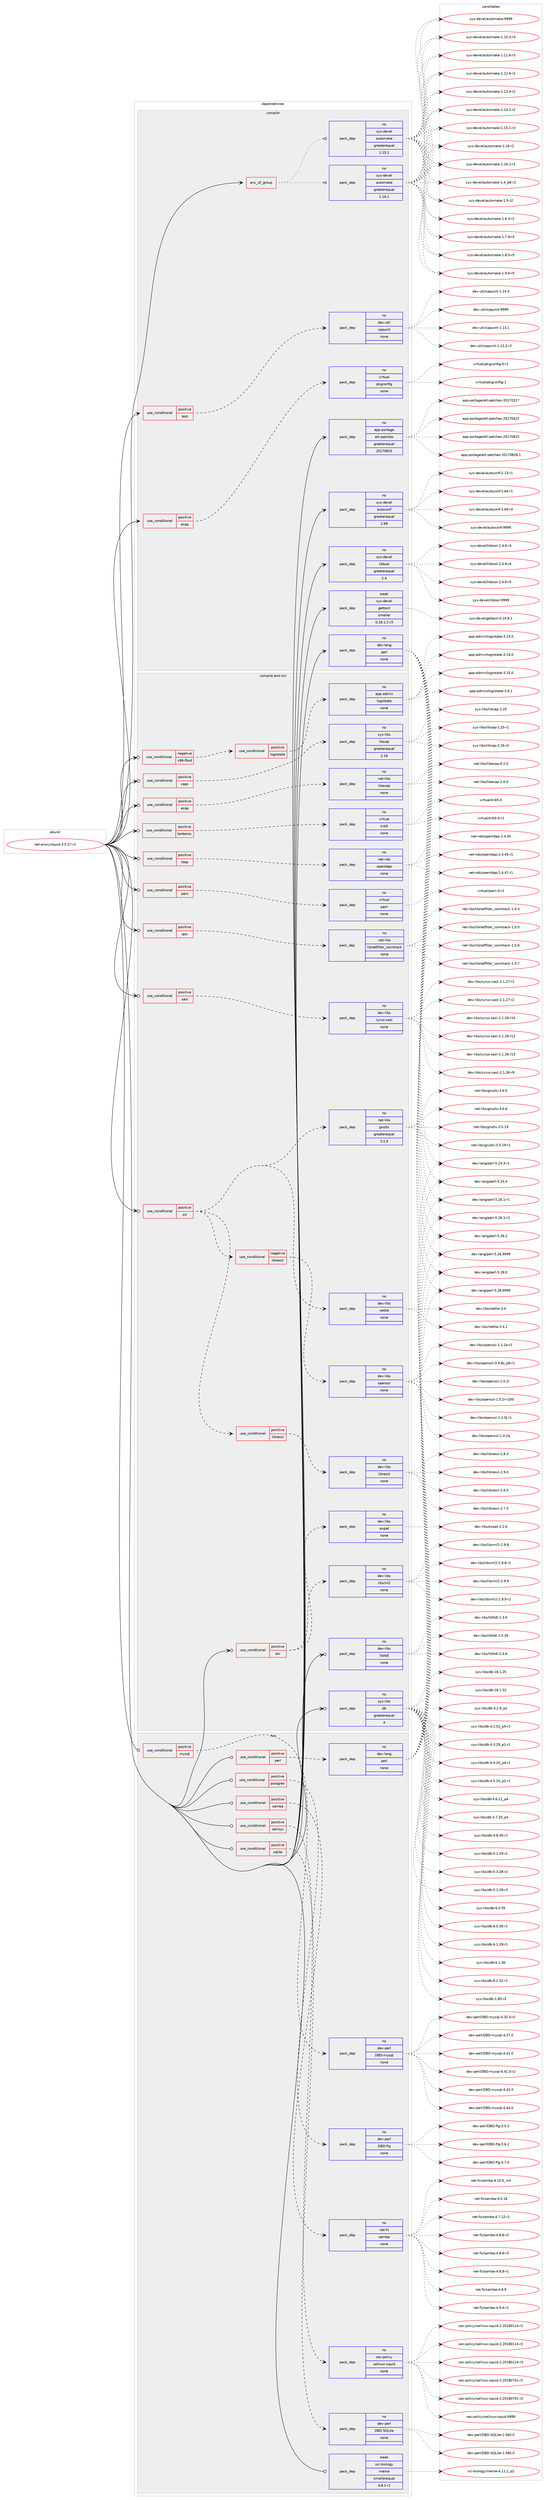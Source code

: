 digraph prolog {

# *************
# Graph options
# *************

newrank=true;
concentrate=true;
compound=true;
graph [rankdir=LR,fontname=Helvetica,fontsize=10,ranksep=1.5];#, ranksep=2.5, nodesep=0.2];
edge  [arrowhead=vee];
node  [fontname=Helvetica,fontsize=10];

# **********
# The ebuild
# **********

subgraph cluster_leftcol {
color=gray;
rank=same;
label=<<i>ebuild</i>>;
id [label="net-proxy/squid-3.5.27-r1", color=red, width=4, href="../net-proxy/squid-3.5.27-r1.svg"];
}

# ****************
# The dependencies
# ****************

subgraph cluster_midcol {
color=gray;
label=<<i>dependencies</i>>;
subgraph cluster_compile {
fillcolor="#eeeeee";
style=filled;
label=<<i>compile</i>>;
subgraph any26600 {
dependency1677830 [label=<<TABLE BORDER="0" CELLBORDER="1" CELLSPACING="0" CELLPADDING="4"><TR><TD CELLPADDING="10">any_of_group</TD></TR></TABLE>>, shape=none, color=red];subgraph pack1199814 {
dependency1677831 [label=<<TABLE BORDER="0" CELLBORDER="1" CELLSPACING="0" CELLPADDING="4" WIDTH="220"><TR><TD ROWSPAN="6" CELLPADDING="30">pack_dep</TD></TR><TR><TD WIDTH="110">no</TD></TR><TR><TD>sys-devel</TD></TR><TR><TD>automake</TD></TR><TR><TD>greaterequal</TD></TR><TR><TD>1.16.1</TD></TR></TABLE>>, shape=none, color=blue];
}
dependency1677830:e -> dependency1677831:w [weight=20,style="dotted",arrowhead="oinv"];
subgraph pack1199815 {
dependency1677832 [label=<<TABLE BORDER="0" CELLBORDER="1" CELLSPACING="0" CELLPADDING="4" WIDTH="220"><TR><TD ROWSPAN="6" CELLPADDING="30">pack_dep</TD></TR><TR><TD WIDTH="110">no</TD></TR><TR><TD>sys-devel</TD></TR><TR><TD>automake</TD></TR><TR><TD>greaterequal</TD></TR><TR><TD>1.15.1</TD></TR></TABLE>>, shape=none, color=blue];
}
dependency1677830:e -> dependency1677832:w [weight=20,style="dotted",arrowhead="oinv"];
}
id:e -> dependency1677830:w [weight=20,style="solid",arrowhead="vee"];
subgraph cond450583 {
dependency1677833 [label=<<TABLE BORDER="0" CELLBORDER="1" CELLSPACING="0" CELLPADDING="4"><TR><TD ROWSPAN="3" CELLPADDING="10">use_conditional</TD></TR><TR><TD>positive</TD></TR><TR><TD>ecap</TD></TR></TABLE>>, shape=none, color=red];
subgraph pack1199816 {
dependency1677834 [label=<<TABLE BORDER="0" CELLBORDER="1" CELLSPACING="0" CELLPADDING="4" WIDTH="220"><TR><TD ROWSPAN="6" CELLPADDING="30">pack_dep</TD></TR><TR><TD WIDTH="110">no</TD></TR><TR><TD>virtual</TD></TR><TR><TD>pkgconfig</TD></TR><TR><TD>none</TD></TR><TR><TD></TD></TR></TABLE>>, shape=none, color=blue];
}
dependency1677833:e -> dependency1677834:w [weight=20,style="dashed",arrowhead="vee"];
}
id:e -> dependency1677833:w [weight=20,style="solid",arrowhead="vee"];
subgraph cond450584 {
dependency1677835 [label=<<TABLE BORDER="0" CELLBORDER="1" CELLSPACING="0" CELLPADDING="4"><TR><TD ROWSPAN="3" CELLPADDING="10">use_conditional</TD></TR><TR><TD>positive</TD></TR><TR><TD>test</TD></TR></TABLE>>, shape=none, color=red];
subgraph pack1199817 {
dependency1677836 [label=<<TABLE BORDER="0" CELLBORDER="1" CELLSPACING="0" CELLPADDING="4" WIDTH="220"><TR><TD ROWSPAN="6" CELLPADDING="30">pack_dep</TD></TR><TR><TD WIDTH="110">no</TD></TR><TR><TD>dev-util</TD></TR><TR><TD>cppunit</TD></TR><TR><TD>none</TD></TR><TR><TD></TD></TR></TABLE>>, shape=none, color=blue];
}
dependency1677835:e -> dependency1677836:w [weight=20,style="dashed",arrowhead="vee"];
}
id:e -> dependency1677835:w [weight=20,style="solid",arrowhead="vee"];
subgraph pack1199818 {
dependency1677837 [label=<<TABLE BORDER="0" CELLBORDER="1" CELLSPACING="0" CELLPADDING="4" WIDTH="220"><TR><TD ROWSPAN="6" CELLPADDING="30">pack_dep</TD></TR><TR><TD WIDTH="110">no</TD></TR><TR><TD>app-portage</TD></TR><TR><TD>elt-patches</TD></TR><TR><TD>greaterequal</TD></TR><TR><TD>20170815</TD></TR></TABLE>>, shape=none, color=blue];
}
id:e -> dependency1677837:w [weight=20,style="solid",arrowhead="vee"];
subgraph pack1199819 {
dependency1677838 [label=<<TABLE BORDER="0" CELLBORDER="1" CELLSPACING="0" CELLPADDING="4" WIDTH="220"><TR><TD ROWSPAN="6" CELLPADDING="30">pack_dep</TD></TR><TR><TD WIDTH="110">no</TD></TR><TR><TD>dev-lang</TD></TR><TR><TD>perl</TD></TR><TR><TD>none</TD></TR><TR><TD></TD></TR></TABLE>>, shape=none, color=blue];
}
id:e -> dependency1677838:w [weight=20,style="solid",arrowhead="vee"];
subgraph pack1199820 {
dependency1677839 [label=<<TABLE BORDER="0" CELLBORDER="1" CELLSPACING="0" CELLPADDING="4" WIDTH="220"><TR><TD ROWSPAN="6" CELLPADDING="30">pack_dep</TD></TR><TR><TD WIDTH="110">no</TD></TR><TR><TD>sys-devel</TD></TR><TR><TD>autoconf</TD></TR><TR><TD>greaterequal</TD></TR><TR><TD>2.69</TD></TR></TABLE>>, shape=none, color=blue];
}
id:e -> dependency1677839:w [weight=20,style="solid",arrowhead="vee"];
subgraph pack1199821 {
dependency1677840 [label=<<TABLE BORDER="0" CELLBORDER="1" CELLSPACING="0" CELLPADDING="4" WIDTH="220"><TR><TD ROWSPAN="6" CELLPADDING="30">pack_dep</TD></TR><TR><TD WIDTH="110">no</TD></TR><TR><TD>sys-devel</TD></TR><TR><TD>libtool</TD></TR><TR><TD>greaterequal</TD></TR><TR><TD>2.4</TD></TR></TABLE>>, shape=none, color=blue];
}
id:e -> dependency1677840:w [weight=20,style="solid",arrowhead="vee"];
subgraph pack1199822 {
dependency1677841 [label=<<TABLE BORDER="0" CELLBORDER="1" CELLSPACING="0" CELLPADDING="4" WIDTH="220"><TR><TD ROWSPAN="6" CELLPADDING="30">pack_dep</TD></TR><TR><TD WIDTH="110">weak</TD></TR><TR><TD>sys-devel</TD></TR><TR><TD>gettext</TD></TR><TR><TD>smaller</TD></TR><TR><TD>0.18.1.1-r3</TD></TR></TABLE>>, shape=none, color=blue];
}
id:e -> dependency1677841:w [weight=20,style="solid",arrowhead="vee"];
}
subgraph cluster_compileandrun {
fillcolor="#eeeeee";
style=filled;
label=<<i>compile and run</i>>;
subgraph cond450585 {
dependency1677842 [label=<<TABLE BORDER="0" CELLBORDER="1" CELLSPACING="0" CELLPADDING="4"><TR><TD ROWSPAN="3" CELLPADDING="10">use_conditional</TD></TR><TR><TD>negative</TD></TR><TR><TD>x86-fbsd</TD></TR></TABLE>>, shape=none, color=red];
subgraph cond450586 {
dependency1677843 [label=<<TABLE BORDER="0" CELLBORDER="1" CELLSPACING="0" CELLPADDING="4"><TR><TD ROWSPAN="3" CELLPADDING="10">use_conditional</TD></TR><TR><TD>positive</TD></TR><TR><TD>logrotate</TD></TR></TABLE>>, shape=none, color=red];
subgraph pack1199823 {
dependency1677844 [label=<<TABLE BORDER="0" CELLBORDER="1" CELLSPACING="0" CELLPADDING="4" WIDTH="220"><TR><TD ROWSPAN="6" CELLPADDING="30">pack_dep</TD></TR><TR><TD WIDTH="110">no</TD></TR><TR><TD>app-admin</TD></TR><TR><TD>logrotate</TD></TR><TR><TD>none</TD></TR><TR><TD></TD></TR></TABLE>>, shape=none, color=blue];
}
dependency1677843:e -> dependency1677844:w [weight=20,style="dashed",arrowhead="vee"];
}
dependency1677842:e -> dependency1677843:w [weight=20,style="dashed",arrowhead="vee"];
}
id:e -> dependency1677842:w [weight=20,style="solid",arrowhead="odotvee"];
subgraph cond450587 {
dependency1677845 [label=<<TABLE BORDER="0" CELLBORDER="1" CELLSPACING="0" CELLPADDING="4"><TR><TD ROWSPAN="3" CELLPADDING="10">use_conditional</TD></TR><TR><TD>positive</TD></TR><TR><TD>caps</TD></TR></TABLE>>, shape=none, color=red];
subgraph pack1199824 {
dependency1677846 [label=<<TABLE BORDER="0" CELLBORDER="1" CELLSPACING="0" CELLPADDING="4" WIDTH="220"><TR><TD ROWSPAN="6" CELLPADDING="30">pack_dep</TD></TR><TR><TD WIDTH="110">no</TD></TR><TR><TD>sys-libs</TD></TR><TR><TD>libcap</TD></TR><TR><TD>greaterequal</TD></TR><TR><TD>2.16</TD></TR></TABLE>>, shape=none, color=blue];
}
dependency1677845:e -> dependency1677846:w [weight=20,style="dashed",arrowhead="vee"];
}
id:e -> dependency1677845:w [weight=20,style="solid",arrowhead="odotvee"];
subgraph cond450588 {
dependency1677847 [label=<<TABLE BORDER="0" CELLBORDER="1" CELLSPACING="0" CELLPADDING="4"><TR><TD ROWSPAN="3" CELLPADDING="10">use_conditional</TD></TR><TR><TD>positive</TD></TR><TR><TD>ecap</TD></TR></TABLE>>, shape=none, color=red];
subgraph pack1199825 {
dependency1677848 [label=<<TABLE BORDER="0" CELLBORDER="1" CELLSPACING="0" CELLPADDING="4" WIDTH="220"><TR><TD ROWSPAN="6" CELLPADDING="30">pack_dep</TD></TR><TR><TD WIDTH="110">no</TD></TR><TR><TD>net-libs</TD></TR><TR><TD>libecap</TD></TR><TR><TD>none</TD></TR><TR><TD></TD></TR></TABLE>>, shape=none, color=blue];
}
dependency1677847:e -> dependency1677848:w [weight=20,style="dashed",arrowhead="vee"];
}
id:e -> dependency1677847:w [weight=20,style="solid",arrowhead="odotvee"];
subgraph cond450589 {
dependency1677849 [label=<<TABLE BORDER="0" CELLBORDER="1" CELLSPACING="0" CELLPADDING="4"><TR><TD ROWSPAN="3" CELLPADDING="10">use_conditional</TD></TR><TR><TD>positive</TD></TR><TR><TD>esi</TD></TR></TABLE>>, shape=none, color=red];
subgraph pack1199826 {
dependency1677850 [label=<<TABLE BORDER="0" CELLBORDER="1" CELLSPACING="0" CELLPADDING="4" WIDTH="220"><TR><TD ROWSPAN="6" CELLPADDING="30">pack_dep</TD></TR><TR><TD WIDTH="110">no</TD></TR><TR><TD>dev-libs</TD></TR><TR><TD>expat</TD></TR><TR><TD>none</TD></TR><TR><TD></TD></TR></TABLE>>, shape=none, color=blue];
}
dependency1677849:e -> dependency1677850:w [weight=20,style="dashed",arrowhead="vee"];
subgraph pack1199827 {
dependency1677851 [label=<<TABLE BORDER="0" CELLBORDER="1" CELLSPACING="0" CELLPADDING="4" WIDTH="220"><TR><TD ROWSPAN="6" CELLPADDING="30">pack_dep</TD></TR><TR><TD WIDTH="110">no</TD></TR><TR><TD>dev-libs</TD></TR><TR><TD>libxml2</TD></TR><TR><TD>none</TD></TR><TR><TD></TD></TR></TABLE>>, shape=none, color=blue];
}
dependency1677849:e -> dependency1677851:w [weight=20,style="dashed",arrowhead="vee"];
}
id:e -> dependency1677849:w [weight=20,style="solid",arrowhead="odotvee"];
subgraph cond450590 {
dependency1677852 [label=<<TABLE BORDER="0" CELLBORDER="1" CELLSPACING="0" CELLPADDING="4"><TR><TD ROWSPAN="3" CELLPADDING="10">use_conditional</TD></TR><TR><TD>positive</TD></TR><TR><TD>kerberos</TD></TR></TABLE>>, shape=none, color=red];
subgraph pack1199828 {
dependency1677853 [label=<<TABLE BORDER="0" CELLBORDER="1" CELLSPACING="0" CELLPADDING="4" WIDTH="220"><TR><TD ROWSPAN="6" CELLPADDING="30">pack_dep</TD></TR><TR><TD WIDTH="110">no</TD></TR><TR><TD>virtual</TD></TR><TR><TD>krb5</TD></TR><TR><TD>none</TD></TR><TR><TD></TD></TR></TABLE>>, shape=none, color=blue];
}
dependency1677852:e -> dependency1677853:w [weight=20,style="dashed",arrowhead="vee"];
}
id:e -> dependency1677852:w [weight=20,style="solid",arrowhead="odotvee"];
subgraph cond450591 {
dependency1677854 [label=<<TABLE BORDER="0" CELLBORDER="1" CELLSPACING="0" CELLPADDING="4"><TR><TD ROWSPAN="3" CELLPADDING="10">use_conditional</TD></TR><TR><TD>positive</TD></TR><TR><TD>ldap</TD></TR></TABLE>>, shape=none, color=red];
subgraph pack1199829 {
dependency1677855 [label=<<TABLE BORDER="0" CELLBORDER="1" CELLSPACING="0" CELLPADDING="4" WIDTH="220"><TR><TD ROWSPAN="6" CELLPADDING="30">pack_dep</TD></TR><TR><TD WIDTH="110">no</TD></TR><TR><TD>net-nds</TD></TR><TR><TD>openldap</TD></TR><TR><TD>none</TD></TR><TR><TD></TD></TR></TABLE>>, shape=none, color=blue];
}
dependency1677854:e -> dependency1677855:w [weight=20,style="dashed",arrowhead="vee"];
}
id:e -> dependency1677854:w [weight=20,style="solid",arrowhead="odotvee"];
subgraph cond450592 {
dependency1677856 [label=<<TABLE BORDER="0" CELLBORDER="1" CELLSPACING="0" CELLPADDING="4"><TR><TD ROWSPAN="3" CELLPADDING="10">use_conditional</TD></TR><TR><TD>positive</TD></TR><TR><TD>pam</TD></TR></TABLE>>, shape=none, color=red];
subgraph pack1199830 {
dependency1677857 [label=<<TABLE BORDER="0" CELLBORDER="1" CELLSPACING="0" CELLPADDING="4" WIDTH="220"><TR><TD ROWSPAN="6" CELLPADDING="30">pack_dep</TD></TR><TR><TD WIDTH="110">no</TD></TR><TR><TD>virtual</TD></TR><TR><TD>pam</TD></TR><TR><TD>none</TD></TR><TR><TD></TD></TR></TABLE>>, shape=none, color=blue];
}
dependency1677856:e -> dependency1677857:w [weight=20,style="dashed",arrowhead="vee"];
}
id:e -> dependency1677856:w [weight=20,style="solid",arrowhead="odotvee"];
subgraph cond450593 {
dependency1677858 [label=<<TABLE BORDER="0" CELLBORDER="1" CELLSPACING="0" CELLPADDING="4"><TR><TD ROWSPAN="3" CELLPADDING="10">use_conditional</TD></TR><TR><TD>positive</TD></TR><TR><TD>qos</TD></TR></TABLE>>, shape=none, color=red];
subgraph pack1199831 {
dependency1677859 [label=<<TABLE BORDER="0" CELLBORDER="1" CELLSPACING="0" CELLPADDING="4" WIDTH="220"><TR><TD ROWSPAN="6" CELLPADDING="30">pack_dep</TD></TR><TR><TD WIDTH="110">no</TD></TR><TR><TD>net-libs</TD></TR><TR><TD>libnetfilter_conntrack</TD></TR><TR><TD>none</TD></TR><TR><TD></TD></TR></TABLE>>, shape=none, color=blue];
}
dependency1677858:e -> dependency1677859:w [weight=20,style="dashed",arrowhead="vee"];
}
id:e -> dependency1677858:w [weight=20,style="solid",arrowhead="odotvee"];
subgraph cond450594 {
dependency1677860 [label=<<TABLE BORDER="0" CELLBORDER="1" CELLSPACING="0" CELLPADDING="4"><TR><TD ROWSPAN="3" CELLPADDING="10">use_conditional</TD></TR><TR><TD>positive</TD></TR><TR><TD>sasl</TD></TR></TABLE>>, shape=none, color=red];
subgraph pack1199832 {
dependency1677861 [label=<<TABLE BORDER="0" CELLBORDER="1" CELLSPACING="0" CELLPADDING="4" WIDTH="220"><TR><TD ROWSPAN="6" CELLPADDING="30">pack_dep</TD></TR><TR><TD WIDTH="110">no</TD></TR><TR><TD>dev-libs</TD></TR><TR><TD>cyrus-sasl</TD></TR><TR><TD>none</TD></TR><TR><TD></TD></TR></TABLE>>, shape=none, color=blue];
}
dependency1677860:e -> dependency1677861:w [weight=20,style="dashed",arrowhead="vee"];
}
id:e -> dependency1677860:w [weight=20,style="solid",arrowhead="odotvee"];
subgraph cond450595 {
dependency1677862 [label=<<TABLE BORDER="0" CELLBORDER="1" CELLSPACING="0" CELLPADDING="4"><TR><TD ROWSPAN="3" CELLPADDING="10">use_conditional</TD></TR><TR><TD>positive</TD></TR><TR><TD>ssl</TD></TR></TABLE>>, shape=none, color=red];
subgraph cond450596 {
dependency1677863 [label=<<TABLE BORDER="0" CELLBORDER="1" CELLSPACING="0" CELLPADDING="4"><TR><TD ROWSPAN="3" CELLPADDING="10">use_conditional</TD></TR><TR><TD>positive</TD></TR><TR><TD>libressl</TD></TR></TABLE>>, shape=none, color=red];
subgraph pack1199833 {
dependency1677864 [label=<<TABLE BORDER="0" CELLBORDER="1" CELLSPACING="0" CELLPADDING="4" WIDTH="220"><TR><TD ROWSPAN="6" CELLPADDING="30">pack_dep</TD></TR><TR><TD WIDTH="110">no</TD></TR><TR><TD>dev-libs</TD></TR><TR><TD>libressl</TD></TR><TR><TD>none</TD></TR><TR><TD></TD></TR></TABLE>>, shape=none, color=blue];
}
dependency1677863:e -> dependency1677864:w [weight=20,style="dashed",arrowhead="vee"];
}
dependency1677862:e -> dependency1677863:w [weight=20,style="dashed",arrowhead="vee"];
subgraph cond450597 {
dependency1677865 [label=<<TABLE BORDER="0" CELLBORDER="1" CELLSPACING="0" CELLPADDING="4"><TR><TD ROWSPAN="3" CELLPADDING="10">use_conditional</TD></TR><TR><TD>negative</TD></TR><TR><TD>libressl</TD></TR></TABLE>>, shape=none, color=red];
subgraph pack1199834 {
dependency1677866 [label=<<TABLE BORDER="0" CELLBORDER="1" CELLSPACING="0" CELLPADDING="4" WIDTH="220"><TR><TD ROWSPAN="6" CELLPADDING="30">pack_dep</TD></TR><TR><TD WIDTH="110">no</TD></TR><TR><TD>dev-libs</TD></TR><TR><TD>openssl</TD></TR><TR><TD>none</TD></TR><TR><TD></TD></TR></TABLE>>, shape=none, color=blue];
}
dependency1677865:e -> dependency1677866:w [weight=20,style="dashed",arrowhead="vee"];
}
dependency1677862:e -> dependency1677865:w [weight=20,style="dashed",arrowhead="vee"];
subgraph pack1199835 {
dependency1677867 [label=<<TABLE BORDER="0" CELLBORDER="1" CELLSPACING="0" CELLPADDING="4" WIDTH="220"><TR><TD ROWSPAN="6" CELLPADDING="30">pack_dep</TD></TR><TR><TD WIDTH="110">no</TD></TR><TR><TD>dev-libs</TD></TR><TR><TD>nettle</TD></TR><TR><TD>none</TD></TR><TR><TD></TD></TR></TABLE>>, shape=none, color=blue];
}
dependency1677862:e -> dependency1677867:w [weight=20,style="dashed",arrowhead="vee"];
subgraph pack1199836 {
dependency1677868 [label=<<TABLE BORDER="0" CELLBORDER="1" CELLSPACING="0" CELLPADDING="4" WIDTH="220"><TR><TD ROWSPAN="6" CELLPADDING="30">pack_dep</TD></TR><TR><TD WIDTH="110">no</TD></TR><TR><TD>net-libs</TD></TR><TR><TD>gnutls</TD></TR><TR><TD>greaterequal</TD></TR><TR><TD>3.1.5</TD></TR></TABLE>>, shape=none, color=blue];
}
dependency1677862:e -> dependency1677868:w [weight=20,style="dashed",arrowhead="vee"];
}
id:e -> dependency1677862:w [weight=20,style="solid",arrowhead="odotvee"];
subgraph pack1199837 {
dependency1677869 [label=<<TABLE BORDER="0" CELLBORDER="1" CELLSPACING="0" CELLPADDING="4" WIDTH="220"><TR><TD ROWSPAN="6" CELLPADDING="30">pack_dep</TD></TR><TR><TD WIDTH="110">no</TD></TR><TR><TD>dev-libs</TD></TR><TR><TD>libltdl</TD></TR><TR><TD>none</TD></TR><TR><TD></TD></TR></TABLE>>, shape=none, color=blue];
}
id:e -> dependency1677869:w [weight=20,style="solid",arrowhead="odotvee"];
subgraph pack1199838 {
dependency1677870 [label=<<TABLE BORDER="0" CELLBORDER="1" CELLSPACING="0" CELLPADDING="4" WIDTH="220"><TR><TD ROWSPAN="6" CELLPADDING="30">pack_dep</TD></TR><TR><TD WIDTH="110">no</TD></TR><TR><TD>sys-libs</TD></TR><TR><TD>db</TD></TR><TR><TD>greaterequal</TD></TR><TR><TD>4</TD></TR></TABLE>>, shape=none, color=blue];
}
id:e -> dependency1677870:w [weight=20,style="solid",arrowhead="odotvee"];
}
subgraph cluster_run {
fillcolor="#eeeeee";
style=filled;
label=<<i>run</i>>;
subgraph cond450598 {
dependency1677871 [label=<<TABLE BORDER="0" CELLBORDER="1" CELLSPACING="0" CELLPADDING="4"><TR><TD ROWSPAN="3" CELLPADDING="10">use_conditional</TD></TR><TR><TD>positive</TD></TR><TR><TD>mysql</TD></TR></TABLE>>, shape=none, color=red];
subgraph pack1199839 {
dependency1677872 [label=<<TABLE BORDER="0" CELLBORDER="1" CELLSPACING="0" CELLPADDING="4" WIDTH="220"><TR><TD ROWSPAN="6" CELLPADDING="30">pack_dep</TD></TR><TR><TD WIDTH="110">no</TD></TR><TR><TD>dev-perl</TD></TR><TR><TD>DBD-mysql</TD></TR><TR><TD>none</TD></TR><TR><TD></TD></TR></TABLE>>, shape=none, color=blue];
}
dependency1677871:e -> dependency1677872:w [weight=20,style="dashed",arrowhead="vee"];
}
id:e -> dependency1677871:w [weight=20,style="solid",arrowhead="odot"];
subgraph cond450599 {
dependency1677873 [label=<<TABLE BORDER="0" CELLBORDER="1" CELLSPACING="0" CELLPADDING="4"><TR><TD ROWSPAN="3" CELLPADDING="10">use_conditional</TD></TR><TR><TD>positive</TD></TR><TR><TD>perl</TD></TR></TABLE>>, shape=none, color=red];
subgraph pack1199840 {
dependency1677874 [label=<<TABLE BORDER="0" CELLBORDER="1" CELLSPACING="0" CELLPADDING="4" WIDTH="220"><TR><TD ROWSPAN="6" CELLPADDING="30">pack_dep</TD></TR><TR><TD WIDTH="110">no</TD></TR><TR><TD>dev-lang</TD></TR><TR><TD>perl</TD></TR><TR><TD>none</TD></TR><TR><TD></TD></TR></TABLE>>, shape=none, color=blue];
}
dependency1677873:e -> dependency1677874:w [weight=20,style="dashed",arrowhead="vee"];
}
id:e -> dependency1677873:w [weight=20,style="solid",arrowhead="odot"];
subgraph cond450600 {
dependency1677875 [label=<<TABLE BORDER="0" CELLBORDER="1" CELLSPACING="0" CELLPADDING="4"><TR><TD ROWSPAN="3" CELLPADDING="10">use_conditional</TD></TR><TR><TD>positive</TD></TR><TR><TD>postgres</TD></TR></TABLE>>, shape=none, color=red];
subgraph pack1199841 {
dependency1677876 [label=<<TABLE BORDER="0" CELLBORDER="1" CELLSPACING="0" CELLPADDING="4" WIDTH="220"><TR><TD ROWSPAN="6" CELLPADDING="30">pack_dep</TD></TR><TR><TD WIDTH="110">no</TD></TR><TR><TD>dev-perl</TD></TR><TR><TD>DBD-Pg</TD></TR><TR><TD>none</TD></TR><TR><TD></TD></TR></TABLE>>, shape=none, color=blue];
}
dependency1677875:e -> dependency1677876:w [weight=20,style="dashed",arrowhead="vee"];
}
id:e -> dependency1677875:w [weight=20,style="solid",arrowhead="odot"];
subgraph cond450601 {
dependency1677877 [label=<<TABLE BORDER="0" CELLBORDER="1" CELLSPACING="0" CELLPADDING="4"><TR><TD ROWSPAN="3" CELLPADDING="10">use_conditional</TD></TR><TR><TD>positive</TD></TR><TR><TD>samba</TD></TR></TABLE>>, shape=none, color=red];
subgraph pack1199842 {
dependency1677878 [label=<<TABLE BORDER="0" CELLBORDER="1" CELLSPACING="0" CELLPADDING="4" WIDTH="220"><TR><TD ROWSPAN="6" CELLPADDING="30">pack_dep</TD></TR><TR><TD WIDTH="110">no</TD></TR><TR><TD>net-fs</TD></TR><TR><TD>samba</TD></TR><TR><TD>none</TD></TR><TR><TD></TD></TR></TABLE>>, shape=none, color=blue];
}
dependency1677877:e -> dependency1677878:w [weight=20,style="dashed",arrowhead="vee"];
}
id:e -> dependency1677877:w [weight=20,style="solid",arrowhead="odot"];
subgraph cond450602 {
dependency1677879 [label=<<TABLE BORDER="0" CELLBORDER="1" CELLSPACING="0" CELLPADDING="4"><TR><TD ROWSPAN="3" CELLPADDING="10">use_conditional</TD></TR><TR><TD>positive</TD></TR><TR><TD>selinux</TD></TR></TABLE>>, shape=none, color=red];
subgraph pack1199843 {
dependency1677880 [label=<<TABLE BORDER="0" CELLBORDER="1" CELLSPACING="0" CELLPADDING="4" WIDTH="220"><TR><TD ROWSPAN="6" CELLPADDING="30">pack_dep</TD></TR><TR><TD WIDTH="110">no</TD></TR><TR><TD>sec-policy</TD></TR><TR><TD>selinux-squid</TD></TR><TR><TD>none</TD></TR><TR><TD></TD></TR></TABLE>>, shape=none, color=blue];
}
dependency1677879:e -> dependency1677880:w [weight=20,style="dashed",arrowhead="vee"];
}
id:e -> dependency1677879:w [weight=20,style="solid",arrowhead="odot"];
subgraph cond450603 {
dependency1677881 [label=<<TABLE BORDER="0" CELLBORDER="1" CELLSPACING="0" CELLPADDING="4"><TR><TD ROWSPAN="3" CELLPADDING="10">use_conditional</TD></TR><TR><TD>positive</TD></TR><TR><TD>sqlite</TD></TR></TABLE>>, shape=none, color=red];
subgraph pack1199844 {
dependency1677882 [label=<<TABLE BORDER="0" CELLBORDER="1" CELLSPACING="0" CELLPADDING="4" WIDTH="220"><TR><TD ROWSPAN="6" CELLPADDING="30">pack_dep</TD></TR><TR><TD WIDTH="110">no</TD></TR><TR><TD>dev-perl</TD></TR><TR><TD>DBD-SQLite</TD></TR><TR><TD>none</TD></TR><TR><TD></TD></TR></TABLE>>, shape=none, color=blue];
}
dependency1677881:e -> dependency1677882:w [weight=20,style="dashed",arrowhead="vee"];
}
id:e -> dependency1677881:w [weight=20,style="solid",arrowhead="odot"];
subgraph pack1199845 {
dependency1677883 [label=<<TABLE BORDER="0" CELLBORDER="1" CELLSPACING="0" CELLPADDING="4" WIDTH="220"><TR><TD ROWSPAN="6" CELLPADDING="30">pack_dep</TD></TR><TR><TD WIDTH="110">weak</TD></TR><TR><TD>sci-biology</TD></TR><TR><TD>meme</TD></TR><TR><TD>smallerequal</TD></TR><TR><TD>4.8.1-r1</TD></TR></TABLE>>, shape=none, color=blue];
}
id:e -> dependency1677883:w [weight=20,style="solid",arrowhead="odot"];
}
}

# **************
# The candidates
# **************

subgraph cluster_choices {
rank=same;
color=gray;
label=<<i>candidates</i>>;

subgraph choice1199814 {
color=black;
nodesep=1;
choice11512111545100101118101108479711711611110997107101454946494846514511451 [label="sys-devel/automake-1.10.3-r3", color=red, width=4,href="../sys-devel/automake-1.10.3-r3.svg"];
choice11512111545100101118101108479711711611110997107101454946494946544511451 [label="sys-devel/automake-1.11.6-r3", color=red, width=4,href="../sys-devel/automake-1.11.6-r3.svg"];
choice11512111545100101118101108479711711611110997107101454946495046544511450 [label="sys-devel/automake-1.12.6-r2", color=red, width=4,href="../sys-devel/automake-1.12.6-r2.svg"];
choice11512111545100101118101108479711711611110997107101454946495146524511450 [label="sys-devel/automake-1.13.4-r2", color=red, width=4,href="../sys-devel/automake-1.13.4-r2.svg"];
choice11512111545100101118101108479711711611110997107101454946495246494511450 [label="sys-devel/automake-1.14.1-r2", color=red, width=4,href="../sys-devel/automake-1.14.1-r2.svg"];
choice11512111545100101118101108479711711611110997107101454946495346494511450 [label="sys-devel/automake-1.15.1-r2", color=red, width=4,href="../sys-devel/automake-1.15.1-r2.svg"];
choice1151211154510010111810110847971171161111099710710145494649544511450 [label="sys-devel/automake-1.16-r2", color=red, width=4,href="../sys-devel/automake-1.16-r2.svg"];
choice11512111545100101118101108479711711611110997107101454946495446494511449 [label="sys-devel/automake-1.16.1-r1", color=red, width=4,href="../sys-devel/automake-1.16.1-r1.svg"];
choice115121115451001011181011084797117116111109971071014549465295112544511450 [label="sys-devel/automake-1.4_p6-r2", color=red, width=4,href="../sys-devel/automake-1.4_p6-r2.svg"];
choice11512111545100101118101108479711711611110997107101454946534511450 [label="sys-devel/automake-1.5-r2", color=red, width=4,href="../sys-devel/automake-1.5-r2.svg"];
choice115121115451001011181011084797117116111109971071014549465446514511450 [label="sys-devel/automake-1.6.3-r2", color=red, width=4,href="../sys-devel/automake-1.6.3-r2.svg"];
choice115121115451001011181011084797117116111109971071014549465546574511451 [label="sys-devel/automake-1.7.9-r3", color=red, width=4,href="../sys-devel/automake-1.7.9-r3.svg"];
choice115121115451001011181011084797117116111109971071014549465646534511453 [label="sys-devel/automake-1.8.5-r5", color=red, width=4,href="../sys-devel/automake-1.8.5-r5.svg"];
choice115121115451001011181011084797117116111109971071014549465746544511453 [label="sys-devel/automake-1.9.6-r5", color=red, width=4,href="../sys-devel/automake-1.9.6-r5.svg"];
choice115121115451001011181011084797117116111109971071014557575757 [label="sys-devel/automake-9999", color=red, width=4,href="../sys-devel/automake-9999.svg"];
dependency1677831:e -> choice11512111545100101118101108479711711611110997107101454946494846514511451:w [style=dotted,weight="100"];
dependency1677831:e -> choice11512111545100101118101108479711711611110997107101454946494946544511451:w [style=dotted,weight="100"];
dependency1677831:e -> choice11512111545100101118101108479711711611110997107101454946495046544511450:w [style=dotted,weight="100"];
dependency1677831:e -> choice11512111545100101118101108479711711611110997107101454946495146524511450:w [style=dotted,weight="100"];
dependency1677831:e -> choice11512111545100101118101108479711711611110997107101454946495246494511450:w [style=dotted,weight="100"];
dependency1677831:e -> choice11512111545100101118101108479711711611110997107101454946495346494511450:w [style=dotted,weight="100"];
dependency1677831:e -> choice1151211154510010111810110847971171161111099710710145494649544511450:w [style=dotted,weight="100"];
dependency1677831:e -> choice11512111545100101118101108479711711611110997107101454946495446494511449:w [style=dotted,weight="100"];
dependency1677831:e -> choice115121115451001011181011084797117116111109971071014549465295112544511450:w [style=dotted,weight="100"];
dependency1677831:e -> choice11512111545100101118101108479711711611110997107101454946534511450:w [style=dotted,weight="100"];
dependency1677831:e -> choice115121115451001011181011084797117116111109971071014549465446514511450:w [style=dotted,weight="100"];
dependency1677831:e -> choice115121115451001011181011084797117116111109971071014549465546574511451:w [style=dotted,weight="100"];
dependency1677831:e -> choice115121115451001011181011084797117116111109971071014549465646534511453:w [style=dotted,weight="100"];
dependency1677831:e -> choice115121115451001011181011084797117116111109971071014549465746544511453:w [style=dotted,weight="100"];
dependency1677831:e -> choice115121115451001011181011084797117116111109971071014557575757:w [style=dotted,weight="100"];
}
subgraph choice1199815 {
color=black;
nodesep=1;
choice11512111545100101118101108479711711611110997107101454946494846514511451 [label="sys-devel/automake-1.10.3-r3", color=red, width=4,href="../sys-devel/automake-1.10.3-r3.svg"];
choice11512111545100101118101108479711711611110997107101454946494946544511451 [label="sys-devel/automake-1.11.6-r3", color=red, width=4,href="../sys-devel/automake-1.11.6-r3.svg"];
choice11512111545100101118101108479711711611110997107101454946495046544511450 [label="sys-devel/automake-1.12.6-r2", color=red, width=4,href="../sys-devel/automake-1.12.6-r2.svg"];
choice11512111545100101118101108479711711611110997107101454946495146524511450 [label="sys-devel/automake-1.13.4-r2", color=red, width=4,href="../sys-devel/automake-1.13.4-r2.svg"];
choice11512111545100101118101108479711711611110997107101454946495246494511450 [label="sys-devel/automake-1.14.1-r2", color=red, width=4,href="../sys-devel/automake-1.14.1-r2.svg"];
choice11512111545100101118101108479711711611110997107101454946495346494511450 [label="sys-devel/automake-1.15.1-r2", color=red, width=4,href="../sys-devel/automake-1.15.1-r2.svg"];
choice1151211154510010111810110847971171161111099710710145494649544511450 [label="sys-devel/automake-1.16-r2", color=red, width=4,href="../sys-devel/automake-1.16-r2.svg"];
choice11512111545100101118101108479711711611110997107101454946495446494511449 [label="sys-devel/automake-1.16.1-r1", color=red, width=4,href="../sys-devel/automake-1.16.1-r1.svg"];
choice115121115451001011181011084797117116111109971071014549465295112544511450 [label="sys-devel/automake-1.4_p6-r2", color=red, width=4,href="../sys-devel/automake-1.4_p6-r2.svg"];
choice11512111545100101118101108479711711611110997107101454946534511450 [label="sys-devel/automake-1.5-r2", color=red, width=4,href="../sys-devel/automake-1.5-r2.svg"];
choice115121115451001011181011084797117116111109971071014549465446514511450 [label="sys-devel/automake-1.6.3-r2", color=red, width=4,href="../sys-devel/automake-1.6.3-r2.svg"];
choice115121115451001011181011084797117116111109971071014549465546574511451 [label="sys-devel/automake-1.7.9-r3", color=red, width=4,href="../sys-devel/automake-1.7.9-r3.svg"];
choice115121115451001011181011084797117116111109971071014549465646534511453 [label="sys-devel/automake-1.8.5-r5", color=red, width=4,href="../sys-devel/automake-1.8.5-r5.svg"];
choice115121115451001011181011084797117116111109971071014549465746544511453 [label="sys-devel/automake-1.9.6-r5", color=red, width=4,href="../sys-devel/automake-1.9.6-r5.svg"];
choice115121115451001011181011084797117116111109971071014557575757 [label="sys-devel/automake-9999", color=red, width=4,href="../sys-devel/automake-9999.svg"];
dependency1677832:e -> choice11512111545100101118101108479711711611110997107101454946494846514511451:w [style=dotted,weight="100"];
dependency1677832:e -> choice11512111545100101118101108479711711611110997107101454946494946544511451:w [style=dotted,weight="100"];
dependency1677832:e -> choice11512111545100101118101108479711711611110997107101454946495046544511450:w [style=dotted,weight="100"];
dependency1677832:e -> choice11512111545100101118101108479711711611110997107101454946495146524511450:w [style=dotted,weight="100"];
dependency1677832:e -> choice11512111545100101118101108479711711611110997107101454946495246494511450:w [style=dotted,weight="100"];
dependency1677832:e -> choice11512111545100101118101108479711711611110997107101454946495346494511450:w [style=dotted,weight="100"];
dependency1677832:e -> choice1151211154510010111810110847971171161111099710710145494649544511450:w [style=dotted,weight="100"];
dependency1677832:e -> choice11512111545100101118101108479711711611110997107101454946495446494511449:w [style=dotted,weight="100"];
dependency1677832:e -> choice115121115451001011181011084797117116111109971071014549465295112544511450:w [style=dotted,weight="100"];
dependency1677832:e -> choice11512111545100101118101108479711711611110997107101454946534511450:w [style=dotted,weight="100"];
dependency1677832:e -> choice115121115451001011181011084797117116111109971071014549465446514511450:w [style=dotted,weight="100"];
dependency1677832:e -> choice115121115451001011181011084797117116111109971071014549465546574511451:w [style=dotted,weight="100"];
dependency1677832:e -> choice115121115451001011181011084797117116111109971071014549465646534511453:w [style=dotted,weight="100"];
dependency1677832:e -> choice115121115451001011181011084797117116111109971071014549465746544511453:w [style=dotted,weight="100"];
dependency1677832:e -> choice115121115451001011181011084797117116111109971071014557575757:w [style=dotted,weight="100"];
}
subgraph choice1199816 {
color=black;
nodesep=1;
choice11810511411611797108471121071039911111010210510345484511449 [label="virtual/pkgconfig-0-r1", color=red, width=4,href="../virtual/pkgconfig-0-r1.svg"];
choice1181051141161179710847112107103991111101021051034549 [label="virtual/pkgconfig-1", color=red, width=4,href="../virtual/pkgconfig-1.svg"];
dependency1677834:e -> choice11810511411611797108471121071039911111010210510345484511449:w [style=dotted,weight="100"];
dependency1677834:e -> choice1181051141161179710847112107103991111101021051034549:w [style=dotted,weight="100"];
}
subgraph choice1199817 {
color=black;
nodesep=1;
choice10010111845117116105108479911211211711010511645494649514649 [label="dev-util/cppunit-1.13.1", color=red, width=4,href="../dev-util/cppunit-1.13.1.svg"];
choice100101118451171161051084799112112117110105116454946495146504511450 [label="dev-util/cppunit-1.13.2-r2", color=red, width=4,href="../dev-util/cppunit-1.13.2-r2.svg"];
choice10010111845117116105108479911211211711010511645494649524648 [label="dev-util/cppunit-1.14.0", color=red, width=4,href="../dev-util/cppunit-1.14.0.svg"];
choice1001011184511711610510847991121121171101051164557575757 [label="dev-util/cppunit-9999", color=red, width=4,href="../dev-util/cppunit-9999.svg"];
dependency1677836:e -> choice10010111845117116105108479911211211711010511645494649514649:w [style=dotted,weight="100"];
dependency1677836:e -> choice100101118451171161051084799112112117110105116454946495146504511450:w [style=dotted,weight="100"];
dependency1677836:e -> choice10010111845117116105108479911211211711010511645494649524648:w [style=dotted,weight="100"];
dependency1677836:e -> choice1001011184511711610510847991121121171101051164557575757:w [style=dotted,weight="100"];
}
subgraph choice1199818 {
color=black;
nodesep=1;
choice97112112451121111141169710310147101108116451129711699104101115455048495548514955 [label="app-portage/elt-patches-20170317", color=red, width=4,href="../app-portage/elt-patches-20170317.svg"];
choice97112112451121111141169710310147101108116451129711699104101115455048495548525050 [label="app-portage/elt-patches-20170422", color=red, width=4,href="../app-portage/elt-patches-20170422.svg"];
choice97112112451121111141169710310147101108116451129711699104101115455048495548564953 [label="app-portage/elt-patches-20170815", color=red, width=4,href="../app-portage/elt-patches-20170815.svg"];
choice971121124511211111411697103101471011081164511297116991041011154550484955485650544649 [label="app-portage/elt-patches-20170826.1", color=red, width=4,href="../app-portage/elt-patches-20170826.1.svg"];
dependency1677837:e -> choice97112112451121111141169710310147101108116451129711699104101115455048495548514955:w [style=dotted,weight="100"];
dependency1677837:e -> choice97112112451121111141169710310147101108116451129711699104101115455048495548525050:w [style=dotted,weight="100"];
dependency1677837:e -> choice97112112451121111141169710310147101108116451129711699104101115455048495548564953:w [style=dotted,weight="100"];
dependency1677837:e -> choice971121124511211111411697103101471011081164511297116991041011154550484955485650544649:w [style=dotted,weight="100"];
}
subgraph choice1199819 {
color=black;
nodesep=1;
choice100101118451089711010347112101114108455346505246514511449 [label="dev-lang/perl-5.24.3-r1", color=red, width=4,href="../dev-lang/perl-5.24.3-r1.svg"];
choice10010111845108971101034711210111410845534650524652 [label="dev-lang/perl-5.24.4", color=red, width=4,href="../dev-lang/perl-5.24.4.svg"];
choice100101118451089711010347112101114108455346505446494511449 [label="dev-lang/perl-5.26.1-r1", color=red, width=4,href="../dev-lang/perl-5.26.1-r1.svg"];
choice100101118451089711010347112101114108455346505446494511450 [label="dev-lang/perl-5.26.1-r2", color=red, width=4,href="../dev-lang/perl-5.26.1-r2.svg"];
choice10010111845108971101034711210111410845534650544650 [label="dev-lang/perl-5.26.2", color=red, width=4,href="../dev-lang/perl-5.26.2.svg"];
choice10010111845108971101034711210111410845534650544657575757 [label="dev-lang/perl-5.26.9999", color=red, width=4,href="../dev-lang/perl-5.26.9999.svg"];
choice10010111845108971101034711210111410845534650564648 [label="dev-lang/perl-5.28.0", color=red, width=4,href="../dev-lang/perl-5.28.0.svg"];
choice10010111845108971101034711210111410845534650564657575757 [label="dev-lang/perl-5.28.9999", color=red, width=4,href="../dev-lang/perl-5.28.9999.svg"];
dependency1677838:e -> choice100101118451089711010347112101114108455346505246514511449:w [style=dotted,weight="100"];
dependency1677838:e -> choice10010111845108971101034711210111410845534650524652:w [style=dotted,weight="100"];
dependency1677838:e -> choice100101118451089711010347112101114108455346505446494511449:w [style=dotted,weight="100"];
dependency1677838:e -> choice100101118451089711010347112101114108455346505446494511450:w [style=dotted,weight="100"];
dependency1677838:e -> choice10010111845108971101034711210111410845534650544650:w [style=dotted,weight="100"];
dependency1677838:e -> choice10010111845108971101034711210111410845534650544657575757:w [style=dotted,weight="100"];
dependency1677838:e -> choice10010111845108971101034711210111410845534650564648:w [style=dotted,weight="100"];
dependency1677838:e -> choice10010111845108971101034711210111410845534650564657575757:w [style=dotted,weight="100"];
}
subgraph choice1199820 {
color=black;
nodesep=1;
choice1151211154510010111810110847971171161119911111010245504649514511449 [label="sys-devel/autoconf-2.13-r1", color=red, width=4,href="../sys-devel/autoconf-2.13-r1.svg"];
choice1151211154510010111810110847971171161119911111010245504654524511449 [label="sys-devel/autoconf-2.64-r1", color=red, width=4,href="../sys-devel/autoconf-2.64-r1.svg"];
choice1151211154510010111810110847971171161119911111010245504654574511452 [label="sys-devel/autoconf-2.69-r4", color=red, width=4,href="../sys-devel/autoconf-2.69-r4.svg"];
choice115121115451001011181011084797117116111991111101024557575757 [label="sys-devel/autoconf-9999", color=red, width=4,href="../sys-devel/autoconf-9999.svg"];
dependency1677839:e -> choice1151211154510010111810110847971171161119911111010245504649514511449:w [style=dotted,weight="100"];
dependency1677839:e -> choice1151211154510010111810110847971171161119911111010245504654524511449:w [style=dotted,weight="100"];
dependency1677839:e -> choice1151211154510010111810110847971171161119911111010245504654574511452:w [style=dotted,weight="100"];
dependency1677839:e -> choice115121115451001011181011084797117116111991111101024557575757:w [style=dotted,weight="100"];
}
subgraph choice1199821 {
color=black;
nodesep=1;
choice1151211154510010111810110847108105981161111111084550465246544511451 [label="sys-devel/libtool-2.4.6-r3", color=red, width=4,href="../sys-devel/libtool-2.4.6-r3.svg"];
choice1151211154510010111810110847108105981161111111084550465246544511452 [label="sys-devel/libtool-2.4.6-r4", color=red, width=4,href="../sys-devel/libtool-2.4.6-r4.svg"];
choice1151211154510010111810110847108105981161111111084550465246544511453 [label="sys-devel/libtool-2.4.6-r5", color=red, width=4,href="../sys-devel/libtool-2.4.6-r5.svg"];
choice1151211154510010111810110847108105981161111111084557575757 [label="sys-devel/libtool-9999", color=red, width=4,href="../sys-devel/libtool-9999.svg"];
dependency1677840:e -> choice1151211154510010111810110847108105981161111111084550465246544511451:w [style=dotted,weight="100"];
dependency1677840:e -> choice1151211154510010111810110847108105981161111111084550465246544511452:w [style=dotted,weight="100"];
dependency1677840:e -> choice1151211154510010111810110847108105981161111111084550465246544511453:w [style=dotted,weight="100"];
dependency1677840:e -> choice1151211154510010111810110847108105981161111111084557575757:w [style=dotted,weight="100"];
}
subgraph choice1199822 {
color=black;
nodesep=1;
choice1151211154510010111810110847103101116116101120116454846495746564649 [label="sys-devel/gettext-0.19.8.1", color=red, width=4,href="../sys-devel/gettext-0.19.8.1.svg"];
dependency1677841:e -> choice1151211154510010111810110847103101116116101120116454846495746564649:w [style=dotted,weight="100"];
}
subgraph choice1199823 {
color=black;
nodesep=1;
choice971121124597100109105110471081111031141111169711610145514649514648 [label="app-admin/logrotate-3.13.0", color=red, width=4,href="../app-admin/logrotate-3.13.0.svg"];
choice971121124597100109105110471081111031141111169711610145514649524648 [label="app-admin/logrotate-3.14.0", color=red, width=4,href="../app-admin/logrotate-3.14.0.svg"];
choice971121124597100109105110471081111031141111169711610145514649534648 [label="app-admin/logrotate-3.15.0", color=red, width=4,href="../app-admin/logrotate-3.15.0.svg"];
choice9711211245971001091051104710811110311411111697116101455146574649 [label="app-admin/logrotate-3.9.1", color=red, width=4,href="../app-admin/logrotate-3.9.1.svg"];
dependency1677844:e -> choice971121124597100109105110471081111031141111169711610145514649514648:w [style=dotted,weight="100"];
dependency1677844:e -> choice971121124597100109105110471081111031141111169711610145514649524648:w [style=dotted,weight="100"];
dependency1677844:e -> choice971121124597100109105110471081111031141111169711610145514649534648:w [style=dotted,weight="100"];
dependency1677844:e -> choice9711211245971001091051104710811110311411111697116101455146574649:w [style=dotted,weight="100"];
}
subgraph choice1199824 {
color=black;
nodesep=1;
choice1151211154510810598115471081059899971124550465053 [label="sys-libs/libcap-2.25", color=red, width=4,href="../sys-libs/libcap-2.25.svg"];
choice11512111545108105981154710810598999711245504650534511449 [label="sys-libs/libcap-2.25-r1", color=red, width=4,href="../sys-libs/libcap-2.25-r1.svg"];
choice11512111545108105981154710810598999711245504650544511450 [label="sys-libs/libcap-2.26-r2", color=red, width=4,href="../sys-libs/libcap-2.26-r2.svg"];
dependency1677846:e -> choice1151211154510810598115471081059899971124550465053:w [style=dotted,weight="100"];
dependency1677846:e -> choice11512111545108105981154710810598999711245504650534511449:w [style=dotted,weight="100"];
dependency1677846:e -> choice11512111545108105981154710810598999711245504650544511450:w [style=dotted,weight="100"];
}
subgraph choice1199825 {
color=black;
nodesep=1;
choice110101116451081059811547108105981019997112454846504648 [label="net-libs/libecap-0.2.0", color=red, width=4,href="../net-libs/libecap-0.2.0.svg"];
choice110101116451081059811547108105981019997112454946484648 [label="net-libs/libecap-1.0.0", color=red, width=4,href="../net-libs/libecap-1.0.0.svg"];
dependency1677848:e -> choice110101116451081059811547108105981019997112454846504648:w [style=dotted,weight="100"];
dependency1677848:e -> choice110101116451081059811547108105981019997112454946484648:w [style=dotted,weight="100"];
}
subgraph choice1199826 {
color=black;
nodesep=1;
choice10010111845108105981154710112011297116455046504654 [label="dev-libs/expat-2.2.6", color=red, width=4,href="../dev-libs/expat-2.2.6.svg"];
dependency1677850:e -> choice10010111845108105981154710112011297116455046504654:w [style=dotted,weight="100"];
}
subgraph choice1199827 {
color=black;
nodesep=1;
choice1001011184510810598115471081059812010910850455046574656 [label="dev-libs/libxml2-2.9.8", color=red, width=4,href="../dev-libs/libxml2-2.9.8.svg"];
choice10010111845108105981154710810598120109108504550465746564511449 [label="dev-libs/libxml2-2.9.8-r1", color=red, width=4,href="../dev-libs/libxml2-2.9.8-r1.svg"];
choice1001011184510810598115471081059812010910850455046574657 [label="dev-libs/libxml2-2.9.9", color=red, width=4,href="../dev-libs/libxml2-2.9.9.svg"];
choice10010111845108105981154710810598120109108504550465746574511449 [label="dev-libs/libxml2-2.9.9-r1", color=red, width=4,href="../dev-libs/libxml2-2.9.9-r1.svg"];
dependency1677851:e -> choice1001011184510810598115471081059812010910850455046574656:w [style=dotted,weight="100"];
dependency1677851:e -> choice10010111845108105981154710810598120109108504550465746564511449:w [style=dotted,weight="100"];
dependency1677851:e -> choice1001011184510810598115471081059812010910850455046574657:w [style=dotted,weight="100"];
dependency1677851:e -> choice10010111845108105981154710810598120109108504550465746574511449:w [style=dotted,weight="100"];
}
subgraph choice1199828 {
color=black;
nodesep=1;
choice118105114116117971084710711498534548 [label="virtual/krb5-0", color=red, width=4,href="../virtual/krb5-0.svg"];
choice1181051141161179710847107114985345484511449 [label="virtual/krb5-0-r1", color=red, width=4,href="../virtual/krb5-0-r1.svg"];
dependency1677853:e -> choice118105114116117971084710711498534548:w [style=dotted,weight="100"];
dependency1677853:e -> choice1181051141161179710847107114985345484511449:w [style=dotted,weight="100"];
}
subgraph choice1199829 {
color=black;
nodesep=1;
choice11010111645110100115471111121011101081009711245504652465253 [label="net-nds/openldap-2.4.45", color=red, width=4,href="../net-nds/openldap-2.4.45.svg"];
choice110101116451101001154711111210111010810097112455046524652534511449 [label="net-nds/openldap-2.4.45-r1", color=red, width=4,href="../net-nds/openldap-2.4.45-r1.svg"];
choice110101116451101001154711111210111010810097112455046524652554511449 [label="net-nds/openldap-2.4.47-r1", color=red, width=4,href="../net-nds/openldap-2.4.47-r1.svg"];
dependency1677855:e -> choice11010111645110100115471111121011101081009711245504652465253:w [style=dotted,weight="100"];
dependency1677855:e -> choice110101116451101001154711111210111010810097112455046524652534511449:w [style=dotted,weight="100"];
dependency1677855:e -> choice110101116451101001154711111210111010810097112455046524652554511449:w [style=dotted,weight="100"];
}
subgraph choice1199830 {
color=black;
nodesep=1;
choice11810511411611797108471129710945484511449 [label="virtual/pam-0-r1", color=red, width=4,href="../virtual/pam-0-r1.svg"];
dependency1677857:e -> choice11810511411611797108471129710945484511449:w [style=dotted,weight="100"];
}
subgraph choice1199831 {
color=black;
nodesep=1;
choice1101011164510810598115471081059811010111610210510811610111495991111101101161149799107454946484652 [label="net-libs/libnetfilter_conntrack-1.0.4", color=red, width=4,href="../net-libs/libnetfilter_conntrack-1.0.4.svg"];
choice1101011164510810598115471081059811010111610210510811610111495991111101101161149799107454946484653 [label="net-libs/libnetfilter_conntrack-1.0.5", color=red, width=4,href="../net-libs/libnetfilter_conntrack-1.0.5.svg"];
choice1101011164510810598115471081059811010111610210510811610111495991111101101161149799107454946484654 [label="net-libs/libnetfilter_conntrack-1.0.6", color=red, width=4,href="../net-libs/libnetfilter_conntrack-1.0.6.svg"];
choice1101011164510810598115471081059811010111610210510811610111495991111101101161149799107454946484655 [label="net-libs/libnetfilter_conntrack-1.0.7", color=red, width=4,href="../net-libs/libnetfilter_conntrack-1.0.7.svg"];
dependency1677859:e -> choice1101011164510810598115471081059811010111610210510811610111495991111101101161149799107454946484652:w [style=dotted,weight="100"];
dependency1677859:e -> choice1101011164510810598115471081059811010111610210510811610111495991111101101161149799107454946484653:w [style=dotted,weight="100"];
dependency1677859:e -> choice1101011164510810598115471081059811010111610210510811610111495991111101101161149799107454946484654:w [style=dotted,weight="100"];
dependency1677859:e -> choice1101011164510810598115471081059811010111610210510811610111495991111101101161149799107454946484655:w [style=dotted,weight="100"];
}
subgraph choice1199832 {
color=black;
nodesep=1;
choice10010111845108105981154799121114117115451159711510845504649465054451144948 [label="dev-libs/cyrus-sasl-2.1.26-r10", color=red, width=4,href="../dev-libs/cyrus-sasl-2.1.26-r10.svg"];
choice10010111845108105981154799121114117115451159711510845504649465054451144950 [label="dev-libs/cyrus-sasl-2.1.26-r12", color=red, width=4,href="../dev-libs/cyrus-sasl-2.1.26-r12.svg"];
choice10010111845108105981154799121114117115451159711510845504649465054451144951 [label="dev-libs/cyrus-sasl-2.1.26-r13", color=red, width=4,href="../dev-libs/cyrus-sasl-2.1.26-r13.svg"];
choice100101118451081059811547991211141171154511597115108455046494650544511457 [label="dev-libs/cyrus-sasl-2.1.26-r9", color=red, width=4,href="../dev-libs/cyrus-sasl-2.1.26-r9.svg"];
choice100101118451081059811547991211141171154511597115108455046494650554511449 [label="dev-libs/cyrus-sasl-2.1.27-r1", color=red, width=4,href="../dev-libs/cyrus-sasl-2.1.27-r1.svg"];
choice100101118451081059811547991211141171154511597115108455046494650554511450 [label="dev-libs/cyrus-sasl-2.1.27-r2", color=red, width=4,href="../dev-libs/cyrus-sasl-2.1.27-r2.svg"];
dependency1677861:e -> choice10010111845108105981154799121114117115451159711510845504649465054451144948:w [style=dotted,weight="100"];
dependency1677861:e -> choice10010111845108105981154799121114117115451159711510845504649465054451144950:w [style=dotted,weight="100"];
dependency1677861:e -> choice10010111845108105981154799121114117115451159711510845504649465054451144951:w [style=dotted,weight="100"];
dependency1677861:e -> choice100101118451081059811547991211141171154511597115108455046494650544511457:w [style=dotted,weight="100"];
dependency1677861:e -> choice100101118451081059811547991211141171154511597115108455046494650554511449:w [style=dotted,weight="100"];
dependency1677861:e -> choice100101118451081059811547991211141171154511597115108455046494650554511450:w [style=dotted,weight="100"];
}
subgraph choice1199833 {
color=black;
nodesep=1;
choice10010111845108105981154710810598114101115115108455046544653 [label="dev-libs/libressl-2.6.5", color=red, width=4,href="../dev-libs/libressl-2.6.5.svg"];
choice10010111845108105981154710810598114101115115108455046554653 [label="dev-libs/libressl-2.7.5", color=red, width=4,href="../dev-libs/libressl-2.7.5.svg"];
choice10010111845108105981154710810598114101115115108455046564651 [label="dev-libs/libressl-2.8.3", color=red, width=4,href="../dev-libs/libressl-2.8.3.svg"];
choice10010111845108105981154710810598114101115115108455046574648 [label="dev-libs/libressl-2.9.0", color=red, width=4,href="../dev-libs/libressl-2.9.0.svg"];
dependency1677864:e -> choice10010111845108105981154710810598114101115115108455046544653:w [style=dotted,weight="100"];
dependency1677864:e -> choice10010111845108105981154710810598114101115115108455046554653:w [style=dotted,weight="100"];
dependency1677864:e -> choice10010111845108105981154710810598114101115115108455046564651:w [style=dotted,weight="100"];
dependency1677864:e -> choice10010111845108105981154710810598114101115115108455046574648:w [style=dotted,weight="100"];
}
subgraph choice1199834 {
color=black;
nodesep=1;
choice10010111845108105981154711111210111011511510845484657465612295112564511449 [label="dev-libs/openssl-0.9.8z_p8-r1", color=red, width=4,href="../dev-libs/openssl-0.9.8z_p8-r1.svg"];
choice100101118451081059811547111112101110115115108454946484650113 [label="dev-libs/openssl-1.0.2q", color=red, width=4,href="../dev-libs/openssl-1.0.2q.svg"];
choice100101118451081059811547111112101110115115108454946484650114 [label="dev-libs/openssl-1.0.2r", color=red, width=4,href="../dev-libs/openssl-1.0.2r.svg"];
choice10010111845108105981154711111210111011511510845494648465011445114504848 [label="dev-libs/openssl-1.0.2r-r200", color=red, width=4,href="../dev-libs/openssl-1.0.2r-r200.svg"];
choice1001011184510810598115471111121011101151151084549464946481064511449 [label="dev-libs/openssl-1.1.0j-r1", color=red, width=4,href="../dev-libs/openssl-1.1.0j-r1.svg"];
choice100101118451081059811547111112101110115115108454946494649984511450 [label="dev-libs/openssl-1.1.1b-r2", color=red, width=4,href="../dev-libs/openssl-1.1.1b-r2.svg"];
dependency1677866:e -> choice10010111845108105981154711111210111011511510845484657465612295112564511449:w [style=dotted,weight="100"];
dependency1677866:e -> choice100101118451081059811547111112101110115115108454946484650113:w [style=dotted,weight="100"];
dependency1677866:e -> choice100101118451081059811547111112101110115115108454946484650114:w [style=dotted,weight="100"];
dependency1677866:e -> choice10010111845108105981154711111210111011511510845494648465011445114504848:w [style=dotted,weight="100"];
dependency1677866:e -> choice1001011184510810598115471111121011101151151084549464946481064511449:w [style=dotted,weight="100"];
dependency1677866:e -> choice100101118451081059811547111112101110115115108454946494649984511450:w [style=dotted,weight="100"];
}
subgraph choice1199835 {
color=black;
nodesep=1;
choice10010111845108105981154711010111611610810145514652 [label="dev-libs/nettle-3.4", color=red, width=4,href="../dev-libs/nettle-3.4.svg"];
choice100101118451081059811547110101116116108101455146524649 [label="dev-libs/nettle-3.4.1", color=red, width=4,href="../dev-libs/nettle-3.4.1.svg"];
dependency1677867:e -> choice10010111845108105981154711010111611610810145514652:w [style=dotted,weight="100"];
dependency1677867:e -> choice100101118451081059811547110101116116108101455146524649:w [style=dotted,weight="100"];
}
subgraph choice1199836 {
color=black;
nodesep=1;
choice11010111645108105981154710311011711610811545514653464957 [label="net-libs/gnutls-3.5.19", color=red, width=4,href="../net-libs/gnutls-3.5.19.svg"];
choice110101116451081059811547103110117116108115455146534649574511449 [label="net-libs/gnutls-3.5.19-r1", color=red, width=4,href="../net-libs/gnutls-3.5.19-r1.svg"];
choice110101116451081059811547103110117116108115455146544653 [label="net-libs/gnutls-3.6.5", color=red, width=4,href="../net-libs/gnutls-3.6.5.svg"];
choice110101116451081059811547103110117116108115455146544654 [label="net-libs/gnutls-3.6.6", color=red, width=4,href="../net-libs/gnutls-3.6.6.svg"];
dependency1677868:e -> choice11010111645108105981154710311011711610811545514653464957:w [style=dotted,weight="100"];
dependency1677868:e -> choice110101116451081059811547103110117116108115455146534649574511449:w [style=dotted,weight="100"];
dependency1677868:e -> choice110101116451081059811547103110117116108115455146544653:w [style=dotted,weight="100"];
dependency1677868:e -> choice110101116451081059811547103110117116108115455146544654:w [style=dotted,weight="100"];
}
subgraph choice1199837 {
color=black;
nodesep=1;
choice10010111845108105981154710810598108116100108454946514653 [label="dev-libs/libltdl-1.3.5", color=red, width=4,href="../dev-libs/libltdl-1.3.5.svg"];
choice1001011184510810598115471081059810811610010845494653465054 [label="dev-libs/libltdl-1.5.26", color=red, width=4,href="../dev-libs/libltdl-1.5.26.svg"];
choice10010111845108105981154710810598108116100108455046524654 [label="dev-libs/libltdl-2.4.6", color=red, width=4,href="../dev-libs/libltdl-2.4.6.svg"];
dependency1677869:e -> choice10010111845108105981154710810598108116100108454946514653:w [style=dotted,weight="100"];
dependency1677869:e -> choice1001011184510810598115471081059810811610010845494653465054:w [style=dotted,weight="100"];
dependency1677869:e -> choice10010111845108105981154710810598108116100108455046524654:w [style=dotted,weight="100"];
}
subgraph choice1199838 {
color=black;
nodesep=1;
choice1151211154510810598115471009845494656534511451 [label="sys-libs/db-1.85-r3", color=red, width=4,href="../sys-libs/db-1.85-r3.svg"];
choice115121115451081059811547100984549564649465053 [label="sys-libs/db-18.1.25", color=red, width=4,href="../sys-libs/db-18.1.25.svg"];
choice115121115451081059811547100984549564649465150 [label="sys-libs/db-18.1.32", color=red, width=4,href="../sys-libs/db-18.1.32.svg"];
choice115121115451081059811547100984551465046579511250 [label="sys-libs/db-3.2.9_p2", color=red, width=4,href="../sys-libs/db-3.2.9_p2.svg"];
choice115121115451081059811547100984552465046535095112534511449 [label="sys-libs/db-4.2.52_p5-r1", color=red, width=4,href="../sys-libs/db-4.2.52_p5-r1.svg"];
choice115121115451081059811547100984552465146505795112494511449 [label="sys-libs/db-4.3.29_p1-r1", color=red, width=4,href="../sys-libs/db-4.3.29_p1-r1.svg"];
choice115121115451081059811547100984552465246504895112524511449 [label="sys-libs/db-4.4.20_p4-r1", color=red, width=4,href="../sys-libs/db-4.4.20_p4-r1.svg"];
choice115121115451081059811547100984552465346504895112504511449 [label="sys-libs/db-4.5.20_p2-r1", color=red, width=4,href="../sys-libs/db-4.5.20_p2-r1.svg"];
choice11512111545108105981154710098455246544650499511252 [label="sys-libs/db-4.6.21_p4", color=red, width=4,href="../sys-libs/db-4.6.21_p4.svg"];
choice11512111545108105981154710098455246554650539511252 [label="sys-libs/db-4.7.25_p4", color=red, width=4,href="../sys-libs/db-4.7.25_p4.svg"];
choice11512111545108105981154710098455246564651484511450 [label="sys-libs/db-4.8.30-r2", color=red, width=4,href="../sys-libs/db-4.8.30-r2.svg"];
choice11512111545108105981154710098455346494650574511449 [label="sys-libs/db-5.1.29-r1", color=red, width=4,href="../sys-libs/db-5.1.29-r1.svg"];
choice11512111545108105981154710098455346514650564511450 [label="sys-libs/db-5.3.28-r2", color=red, width=4,href="../sys-libs/db-5.3.28-r2.svg"];
choice11512111545108105981154710098455346514650564511451 [label="sys-libs/db-5.3.28-r3", color=red, width=4,href="../sys-libs/db-5.3.28-r3.svg"];
choice1151211154510810598115471009845544648465153 [label="sys-libs/db-6.0.35", color=red, width=4,href="../sys-libs/db-6.0.35.svg"];
choice11512111545108105981154710098455446484651534511449 [label="sys-libs/db-6.0.35-r1", color=red, width=4,href="../sys-libs/db-6.0.35-r1.svg"];
choice11512111545108105981154710098455446494650574511449 [label="sys-libs/db-6.1.29-r1", color=red, width=4,href="../sys-libs/db-6.1.29-r1.svg"];
choice1151211154510810598115471009845544649465154 [label="sys-libs/db-6.1.36", color=red, width=4,href="../sys-libs/db-6.1.36.svg"];
choice11512111545108105981154710098455446504651504511449 [label="sys-libs/db-6.2.32-r1", color=red, width=4,href="../sys-libs/db-6.2.32-r1.svg"];
dependency1677870:e -> choice1151211154510810598115471009845494656534511451:w [style=dotted,weight="100"];
dependency1677870:e -> choice115121115451081059811547100984549564649465053:w [style=dotted,weight="100"];
dependency1677870:e -> choice115121115451081059811547100984549564649465150:w [style=dotted,weight="100"];
dependency1677870:e -> choice115121115451081059811547100984551465046579511250:w [style=dotted,weight="100"];
dependency1677870:e -> choice115121115451081059811547100984552465046535095112534511449:w [style=dotted,weight="100"];
dependency1677870:e -> choice115121115451081059811547100984552465146505795112494511449:w [style=dotted,weight="100"];
dependency1677870:e -> choice115121115451081059811547100984552465246504895112524511449:w [style=dotted,weight="100"];
dependency1677870:e -> choice115121115451081059811547100984552465346504895112504511449:w [style=dotted,weight="100"];
dependency1677870:e -> choice11512111545108105981154710098455246544650499511252:w [style=dotted,weight="100"];
dependency1677870:e -> choice11512111545108105981154710098455246554650539511252:w [style=dotted,weight="100"];
dependency1677870:e -> choice11512111545108105981154710098455246564651484511450:w [style=dotted,weight="100"];
dependency1677870:e -> choice11512111545108105981154710098455346494650574511449:w [style=dotted,weight="100"];
dependency1677870:e -> choice11512111545108105981154710098455346514650564511450:w [style=dotted,weight="100"];
dependency1677870:e -> choice11512111545108105981154710098455346514650564511451:w [style=dotted,weight="100"];
dependency1677870:e -> choice1151211154510810598115471009845544648465153:w [style=dotted,weight="100"];
dependency1677870:e -> choice11512111545108105981154710098455446484651534511449:w [style=dotted,weight="100"];
dependency1677870:e -> choice11512111545108105981154710098455446494650574511449:w [style=dotted,weight="100"];
dependency1677870:e -> choice1151211154510810598115471009845544649465154:w [style=dotted,weight="100"];
dependency1677870:e -> choice11512111545108105981154710098455446504651504511449:w [style=dotted,weight="100"];
}
subgraph choice1199839 {
color=black;
nodesep=1;
choice100101118451121011141084768666845109121115113108455246515046484511450 [label="dev-perl/DBD-mysql-4.32.0-r2", color=red, width=4,href="../dev-perl/DBD-mysql-4.32.0-r2.svg"];
choice10010111845112101114108476866684510912111511310845524651554648 [label="dev-perl/DBD-mysql-4.37.0", color=red, width=4,href="../dev-perl/DBD-mysql-4.37.0.svg"];
choice10010111845112101114108476866684510912111511310845524652494648 [label="dev-perl/DBD-mysql-4.41.0", color=red, width=4,href="../dev-perl/DBD-mysql-4.41.0.svg"];
choice100101118451121011141084768666845109121115113108455246524946484511450 [label="dev-perl/DBD-mysql-4.41.0-r2", color=red, width=4,href="../dev-perl/DBD-mysql-4.41.0-r2.svg"];
choice10010111845112101114108476866684510912111511310845524652504648 [label="dev-perl/DBD-mysql-4.42.0", color=red, width=4,href="../dev-perl/DBD-mysql-4.42.0.svg"];
choice10010111845112101114108476866684510912111511310845524652524648 [label="dev-perl/DBD-mysql-4.44.0", color=red, width=4,href="../dev-perl/DBD-mysql-4.44.0.svg"];
dependency1677872:e -> choice100101118451121011141084768666845109121115113108455246515046484511450:w [style=dotted,weight="100"];
dependency1677872:e -> choice10010111845112101114108476866684510912111511310845524651554648:w [style=dotted,weight="100"];
dependency1677872:e -> choice10010111845112101114108476866684510912111511310845524652494648:w [style=dotted,weight="100"];
dependency1677872:e -> choice100101118451121011141084768666845109121115113108455246524946484511450:w [style=dotted,weight="100"];
dependency1677872:e -> choice10010111845112101114108476866684510912111511310845524652504648:w [style=dotted,weight="100"];
dependency1677872:e -> choice10010111845112101114108476866684510912111511310845524652524648:w [style=dotted,weight="100"];
}
subgraph choice1199840 {
color=black;
nodesep=1;
choice100101118451089711010347112101114108455346505246514511449 [label="dev-lang/perl-5.24.3-r1", color=red, width=4,href="../dev-lang/perl-5.24.3-r1.svg"];
choice10010111845108971101034711210111410845534650524652 [label="dev-lang/perl-5.24.4", color=red, width=4,href="../dev-lang/perl-5.24.4.svg"];
choice100101118451089711010347112101114108455346505446494511449 [label="dev-lang/perl-5.26.1-r1", color=red, width=4,href="../dev-lang/perl-5.26.1-r1.svg"];
choice100101118451089711010347112101114108455346505446494511450 [label="dev-lang/perl-5.26.1-r2", color=red, width=4,href="../dev-lang/perl-5.26.1-r2.svg"];
choice10010111845108971101034711210111410845534650544650 [label="dev-lang/perl-5.26.2", color=red, width=4,href="../dev-lang/perl-5.26.2.svg"];
choice10010111845108971101034711210111410845534650544657575757 [label="dev-lang/perl-5.26.9999", color=red, width=4,href="../dev-lang/perl-5.26.9999.svg"];
choice10010111845108971101034711210111410845534650564648 [label="dev-lang/perl-5.28.0", color=red, width=4,href="../dev-lang/perl-5.28.0.svg"];
choice10010111845108971101034711210111410845534650564657575757 [label="dev-lang/perl-5.28.9999", color=red, width=4,href="../dev-lang/perl-5.28.9999.svg"];
dependency1677874:e -> choice100101118451089711010347112101114108455346505246514511449:w [style=dotted,weight="100"];
dependency1677874:e -> choice10010111845108971101034711210111410845534650524652:w [style=dotted,weight="100"];
dependency1677874:e -> choice100101118451089711010347112101114108455346505446494511449:w [style=dotted,weight="100"];
dependency1677874:e -> choice100101118451089711010347112101114108455346505446494511450:w [style=dotted,weight="100"];
dependency1677874:e -> choice10010111845108971101034711210111410845534650544650:w [style=dotted,weight="100"];
dependency1677874:e -> choice10010111845108971101034711210111410845534650544657575757:w [style=dotted,weight="100"];
dependency1677874:e -> choice10010111845108971101034711210111410845534650564648:w [style=dotted,weight="100"];
dependency1677874:e -> choice10010111845108971101034711210111410845534650564657575757:w [style=dotted,weight="100"];
}
subgraph choice1199841 {
color=black;
nodesep=1;
choice10010111845112101114108476866684580103455146534651 [label="dev-perl/DBD-Pg-3.5.3", color=red, width=4,href="../dev-perl/DBD-Pg-3.5.3.svg"];
choice10010111845112101114108476866684580103455146544650 [label="dev-perl/DBD-Pg-3.6.2", color=red, width=4,href="../dev-perl/DBD-Pg-3.6.2.svg"];
choice10010111845112101114108476866684580103455146554648 [label="dev-perl/DBD-Pg-3.7.0", color=red, width=4,href="../dev-perl/DBD-Pg-3.7.0.svg"];
dependency1677876:e -> choice10010111845112101114108476866684580103455146534651:w [style=dotted,weight="100"];
dependency1677876:e -> choice10010111845112101114108476866684580103455146544650:w [style=dotted,weight="100"];
dependency1677876:e -> choice10010111845112101114108476866684580103455146554648:w [style=dotted,weight="100"];
}
subgraph choice1199842 {
color=black;
nodesep=1;
choice110101116451021154711597109989745524649484648951149952 [label="net-fs/samba-4.10.0_rc4", color=red, width=4,href="../net-fs/samba-4.10.0_rc4.svg"];
choice110101116451021154711597109989745524653464954 [label="net-fs/samba-4.5.16", color=red, width=4,href="../net-fs/samba-4.5.16.svg"];
choice1101011164510211547115971099897455246554649504511449 [label="net-fs/samba-4.7.12-r1", color=red, width=4,href="../net-fs/samba-4.7.12-r1.svg"];
choice11010111645102115471159710998974552465646544511450 [label="net-fs/samba-4.8.6-r2", color=red, width=4,href="../net-fs/samba-4.8.6-r2.svg"];
choice11010111645102115471159710998974552465646544511451 [label="net-fs/samba-4.8.6-r3", color=red, width=4,href="../net-fs/samba-4.8.6-r3.svg"];
choice11010111645102115471159710998974552465646564511449 [label="net-fs/samba-4.8.8-r1", color=red, width=4,href="../net-fs/samba-4.8.8-r1.svg"];
choice1101011164510211547115971099897455246564657 [label="net-fs/samba-4.8.9", color=red, width=4,href="../net-fs/samba-4.8.9.svg"];
choice11010111645102115471159710998974552465746524511449 [label="net-fs/samba-4.9.4-r1", color=red, width=4,href="../net-fs/samba-4.9.4-r1.svg"];
dependency1677878:e -> choice110101116451021154711597109989745524649484648951149952:w [style=dotted,weight="100"];
dependency1677878:e -> choice110101116451021154711597109989745524653464954:w [style=dotted,weight="100"];
dependency1677878:e -> choice1101011164510211547115971099897455246554649504511449:w [style=dotted,weight="100"];
dependency1677878:e -> choice11010111645102115471159710998974552465646544511450:w [style=dotted,weight="100"];
dependency1677878:e -> choice11010111645102115471159710998974552465646544511451:w [style=dotted,weight="100"];
dependency1677878:e -> choice11010111645102115471159710998974552465646564511449:w [style=dotted,weight="100"];
dependency1677878:e -> choice1101011164510211547115971099897455246564657:w [style=dotted,weight="100"];
dependency1677878:e -> choice11010111645102115471159710998974552465746524511449:w [style=dotted,weight="100"];
}
subgraph choice1199843 {
color=black;
nodesep=1;
choice115101994511211110810599121471151011081051101171204511511311710510045504650484956484949524511449 [label="sec-policy/selinux-squid-2.20180114-r1", color=red, width=4,href="../sec-policy/selinux-squid-2.20180114-r1.svg"];
choice115101994511211110810599121471151011081051101171204511511311710510045504650484956484949524511450 [label="sec-policy/selinux-squid-2.20180114-r2", color=red, width=4,href="../sec-policy/selinux-squid-2.20180114-r2.svg"];
choice115101994511211110810599121471151011081051101171204511511311710510045504650484956484949524511451 [label="sec-policy/selinux-squid-2.20180114-r3", color=red, width=4,href="../sec-policy/selinux-squid-2.20180114-r3.svg"];
choice115101994511211110810599121471151011081051101171204511511311710510045504650484956485548494511449 [label="sec-policy/selinux-squid-2.20180701-r1", color=red, width=4,href="../sec-policy/selinux-squid-2.20180701-r1.svg"];
choice115101994511211110810599121471151011081051101171204511511311710510045504650484956485548494511450 [label="sec-policy/selinux-squid-2.20180701-r2", color=red, width=4,href="../sec-policy/selinux-squid-2.20180701-r2.svg"];
choice11510199451121111081059912147115101108105110117120451151131171051004557575757 [label="sec-policy/selinux-squid-9999", color=red, width=4,href="../sec-policy/selinux-squid-9999.svg"];
dependency1677880:e -> choice115101994511211110810599121471151011081051101171204511511311710510045504650484956484949524511449:w [style=dotted,weight="100"];
dependency1677880:e -> choice115101994511211110810599121471151011081051101171204511511311710510045504650484956484949524511450:w [style=dotted,weight="100"];
dependency1677880:e -> choice115101994511211110810599121471151011081051101171204511511311710510045504650484956484949524511451:w [style=dotted,weight="100"];
dependency1677880:e -> choice115101994511211110810599121471151011081051101171204511511311710510045504650484956485548494511449:w [style=dotted,weight="100"];
dependency1677880:e -> choice115101994511211110810599121471151011081051101171204511511311710510045504650484956485548494511450:w [style=dotted,weight="100"];
dependency1677880:e -> choice11510199451121111081059912147115101108105110117120451151131171051004557575757:w [style=dotted,weight="100"];
}
subgraph choice1199844 {
color=black;
nodesep=1;
choice1001011184511210111410847686668458381761051161014549465354484648 [label="dev-perl/DBD-SQLite-1.560.0", color=red, width=4,href="../dev-perl/DBD-SQLite-1.560.0.svg"];
choice1001011184511210111410847686668458381761051161014549465356484648 [label="dev-perl/DBD-SQLite-1.580.0", color=red, width=4,href="../dev-perl/DBD-SQLite-1.580.0.svg"];
dependency1677882:e -> choice1001011184511210111410847686668458381761051161014549465354484648:w [style=dotted,weight="100"];
dependency1677882:e -> choice1001011184511210111410847686668458381761051161014549465356484648:w [style=dotted,weight="100"];
}
subgraph choice1199845 {
color=black;
nodesep=1;
choice11599105459810511110811110312147109101109101455246494946509511250 [label="sci-biology/meme-4.11.2_p2", color=red, width=4,href="../sci-biology/meme-4.11.2_p2.svg"];
dependency1677883:e -> choice11599105459810511110811110312147109101109101455246494946509511250:w [style=dotted,weight="100"];
}
}

}
